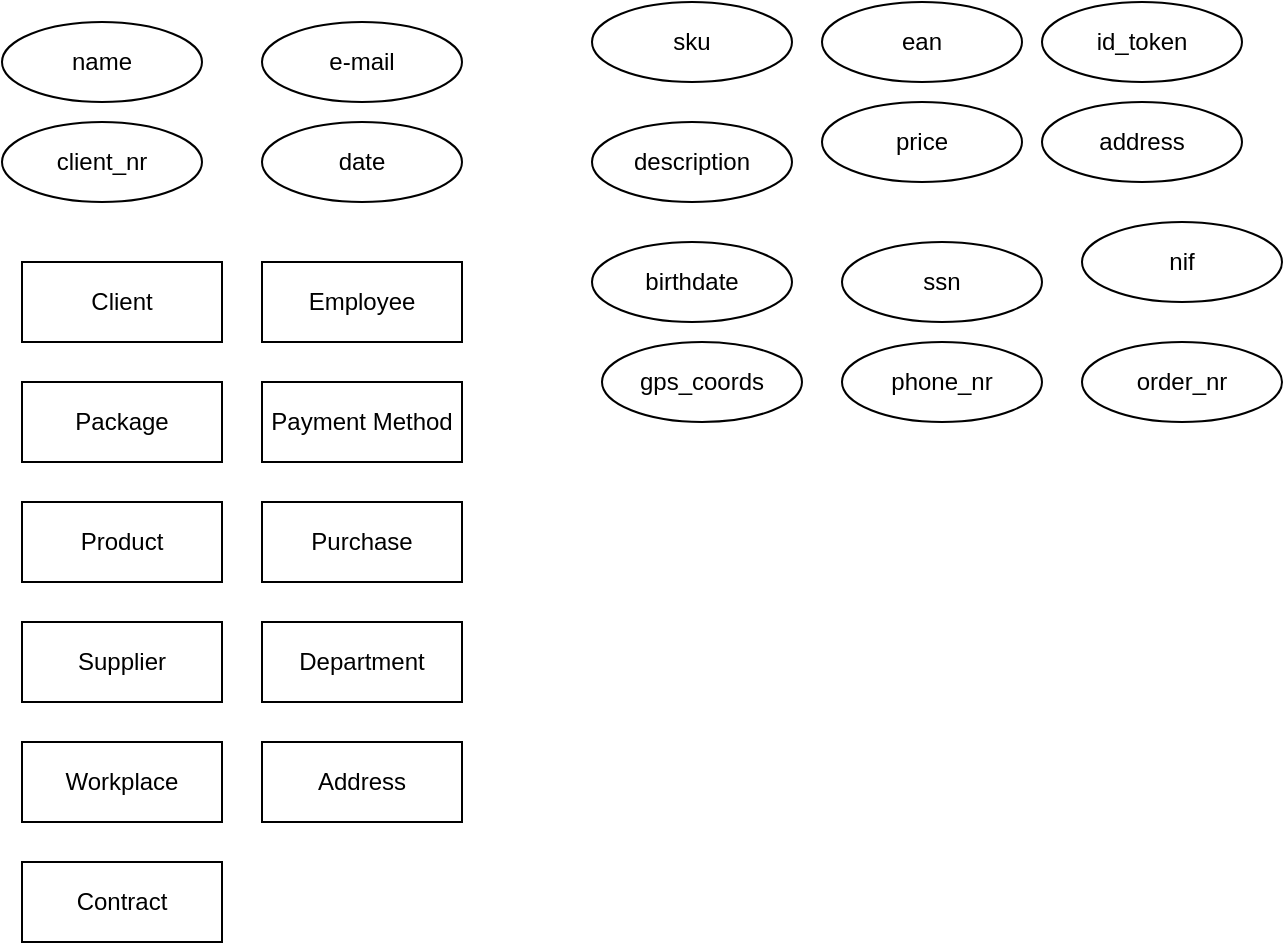 <mxfile version="21.2.9" type="device" pages="2">
  <diagram id="R2lEEEUBdFMjLlhIrx00" name="Page-1">
    <mxGraphModel dx="1434" dy="796" grid="1" gridSize="10" guides="1" tooltips="1" connect="1" arrows="1" fold="1" page="1" pageScale="1" pageWidth="850" pageHeight="1100" math="0" shadow="0" extFonts="Permanent Marker^https://fonts.googleapis.com/css?family=Permanent+Marker">
      <root>
        <mxCell id="0" />
        <mxCell id="1" parent="0" />
        <mxCell id="rqlcjRD2Wb6B74tPUmd8-22" value="Client" style="whiteSpace=wrap;html=1;align=center;" parent="1" vertex="1">
          <mxGeometry x="40" y="250" width="100" height="40" as="geometry" />
        </mxCell>
        <mxCell id="rqlcjRD2Wb6B74tPUmd8-23" value="name" style="ellipse;whiteSpace=wrap;html=1;align=center;" parent="1" vertex="1">
          <mxGeometry x="30" y="130" width="100" height="40" as="geometry" />
        </mxCell>
        <mxCell id="rqlcjRD2Wb6B74tPUmd8-24" value="e-mail" style="ellipse;whiteSpace=wrap;html=1;align=center;" parent="1" vertex="1">
          <mxGeometry x="160" y="130" width="100" height="40" as="geometry" />
        </mxCell>
        <mxCell id="rqlcjRD2Wb6B74tPUmd8-26" value="Package" style="whiteSpace=wrap;html=1;align=center;" parent="1" vertex="1">
          <mxGeometry x="40" y="310" width="100" height="40" as="geometry" />
        </mxCell>
        <mxCell id="rqlcjRD2Wb6B74tPUmd8-27" value="Product" style="whiteSpace=wrap;html=1;align=center;" parent="1" vertex="1">
          <mxGeometry x="40" y="370" width="100" height="40" as="geometry" />
        </mxCell>
        <mxCell id="rqlcjRD2Wb6B74tPUmd8-28" value="Payment Method" style="whiteSpace=wrap;html=1;align=center;" parent="1" vertex="1">
          <mxGeometry x="160" y="310" width="100" height="40" as="geometry" />
        </mxCell>
        <mxCell id="rqlcjRD2Wb6B74tPUmd8-29" value="Purchase" style="whiteSpace=wrap;html=1;align=center;" parent="1" vertex="1">
          <mxGeometry x="160" y="370" width="100" height="40" as="geometry" />
        </mxCell>
        <mxCell id="rqlcjRD2Wb6B74tPUmd8-30" value="Supplier" style="whiteSpace=wrap;html=1;align=center;" parent="1" vertex="1">
          <mxGeometry x="40" y="430" width="100" height="40" as="geometry" />
        </mxCell>
        <mxCell id="rqlcjRD2Wb6B74tPUmd8-31" value="Employee" style="whiteSpace=wrap;html=1;align=center;" parent="1" vertex="1">
          <mxGeometry x="160" y="250" width="100" height="40" as="geometry" />
        </mxCell>
        <mxCell id="rqlcjRD2Wb6B74tPUmd8-32" value="Department" style="whiteSpace=wrap;html=1;align=center;" parent="1" vertex="1">
          <mxGeometry x="160" y="430" width="100" height="40" as="geometry" />
        </mxCell>
        <mxCell id="rqlcjRD2Wb6B74tPUmd8-33" value="Workplace" style="whiteSpace=wrap;html=1;align=center;" parent="1" vertex="1">
          <mxGeometry x="40" y="490" width="100" height="40" as="geometry" />
        </mxCell>
        <mxCell id="rqlcjRD2Wb6B74tPUmd8-34" value="client_nr" style="ellipse;whiteSpace=wrap;html=1;align=center;" parent="1" vertex="1">
          <mxGeometry x="30" y="180" width="100" height="40" as="geometry" />
        </mxCell>
        <mxCell id="rqlcjRD2Wb6B74tPUmd8-35" value="date" style="ellipse;whiteSpace=wrap;html=1;align=center;" parent="1" vertex="1">
          <mxGeometry x="160" y="180" width="100" height="40" as="geometry" />
        </mxCell>
        <mxCell id="rqlcjRD2Wb6B74tPUmd8-36" value="sku" style="ellipse;whiteSpace=wrap;html=1;align=center;" parent="1" vertex="1">
          <mxGeometry x="325" y="120" width="100" height="40" as="geometry" />
        </mxCell>
        <mxCell id="rqlcjRD2Wb6B74tPUmd8-37" value="description" style="ellipse;whiteSpace=wrap;html=1;align=center;" parent="1" vertex="1">
          <mxGeometry x="325" y="180" width="100" height="40" as="geometry" />
        </mxCell>
        <mxCell id="rqlcjRD2Wb6B74tPUmd8-38" value="price" style="ellipse;whiteSpace=wrap;html=1;align=center;" parent="1" vertex="1">
          <mxGeometry x="440" y="170" width="100" height="40" as="geometry" />
        </mxCell>
        <mxCell id="rqlcjRD2Wb6B74tPUmd8-39" value="ean" style="ellipse;whiteSpace=wrap;html=1;align=center;" parent="1" vertex="1">
          <mxGeometry x="440" y="120" width="100" height="40" as="geometry" />
        </mxCell>
        <mxCell id="rqlcjRD2Wb6B74tPUmd8-40" value="id_token" style="ellipse;whiteSpace=wrap;html=1;align=center;" parent="1" vertex="1">
          <mxGeometry x="550" y="120" width="100" height="40" as="geometry" />
        </mxCell>
        <mxCell id="rqlcjRD2Wb6B74tPUmd8-41" value="birthdate" style="ellipse;whiteSpace=wrap;html=1;align=center;" parent="1" vertex="1">
          <mxGeometry x="325" y="240" width="100" height="40" as="geometry" />
        </mxCell>
        <mxCell id="rqlcjRD2Wb6B74tPUmd8-42" value="nif" style="ellipse;whiteSpace=wrap;html=1;align=center;" parent="1" vertex="1">
          <mxGeometry x="570" y="230" width="100" height="40" as="geometry" />
        </mxCell>
        <mxCell id="rqlcjRD2Wb6B74tPUmd8-43" value="ssn" style="ellipse;whiteSpace=wrap;html=1;align=center;" parent="1" vertex="1">
          <mxGeometry x="450" y="240" width="100" height="40" as="geometry" />
        </mxCell>
        <mxCell id="rqlcjRD2Wb6B74tPUmd8-45" value="address" style="ellipse;whiteSpace=wrap;html=1;align=center;" parent="1" vertex="1">
          <mxGeometry x="550" y="170" width="100" height="40" as="geometry" />
        </mxCell>
        <mxCell id="rqlcjRD2Wb6B74tPUmd8-47" value="gps_coords" style="ellipse;whiteSpace=wrap;html=1;align=center;" parent="1" vertex="1">
          <mxGeometry x="330" y="290" width="100" height="40" as="geometry" />
        </mxCell>
        <mxCell id="QmyhPEerQrhwBy7x9rSY-1" value="phone_nr" style="ellipse;whiteSpace=wrap;html=1;align=center;" vertex="1" parent="1">
          <mxGeometry x="450" y="290" width="100" height="40" as="geometry" />
        </mxCell>
        <mxCell id="nTR4MAPWXORbtsmNuFwr-2" value="Address" style="whiteSpace=wrap;html=1;align=center;" vertex="1" parent="1">
          <mxGeometry x="160" y="490" width="100" height="40" as="geometry" />
        </mxCell>
        <mxCell id="89TxU9MuDKIuasTceKYH-1" value="order_nr" style="ellipse;whiteSpace=wrap;html=1;align=center;" vertex="1" parent="1">
          <mxGeometry x="570" y="290" width="100" height="40" as="geometry" />
        </mxCell>
        <mxCell id="L9WDbDPnurCAFGdGnIee-1" value="Contract" style="whiteSpace=wrap;html=1;align=center;" vertex="1" parent="1">
          <mxGeometry x="40" y="550" width="100" height="40" as="geometry" />
        </mxCell>
      </root>
    </mxGraphModel>
  </diagram>
  <diagram id="8qCRcGmCOF4rFj097h6t" name="Página-2">
    <mxGraphModel dx="2261" dy="796" grid="1" gridSize="10" guides="1" tooltips="1" connect="1" arrows="1" fold="1" page="1" pageScale="1" pageWidth="827" pageHeight="1169" math="0" shadow="0">
      <root>
        <mxCell id="0" />
        <mxCell id="1" parent="0" />
        <mxCell id="54_bh6-1oMQ8IkkRyYgu-1" value="Client" style="whiteSpace=wrap;html=1;align=center;" vertex="1" parent="1">
          <mxGeometry x="-700" y="120" width="100" height="40" as="geometry" />
        </mxCell>
        <mxCell id="yRGEbFycDsyiz_T9nmF4-1" value="&lt;u&gt;e-mail&lt;/u&gt;" style="ellipse;whiteSpace=wrap;html=1;align=center;" vertex="1" parent="1">
          <mxGeometry x="-700" y="30" width="100" height="40" as="geometry" />
        </mxCell>
        <mxCell id="aHvqfRXxni2usZU7KU8_-1" value="&lt;u&gt;client_nr&lt;/u&gt;" style="ellipse;whiteSpace=wrap;html=1;align=center;" vertex="1" parent="1">
          <mxGeometry x="-810" y="40" width="100" height="40" as="geometry" />
        </mxCell>
        <mxCell id="aHvqfRXxni2usZU7KU8_-2" value="" style="endArrow=none;html=1;rounded=0;exitX=0.25;exitY=0;exitDx=0;exitDy=0;entryX=0.5;entryY=1;entryDx=0;entryDy=0;" edge="1" parent="1" source="54_bh6-1oMQ8IkkRyYgu-1" target="yRGEbFycDsyiz_T9nmF4-1">
          <mxGeometry width="50" height="50" relative="1" as="geometry">
            <mxPoint x="-640" y="120" as="sourcePoint" />
            <mxPoint x="-590" y="70" as="targetPoint" />
          </mxGeometry>
        </mxCell>
        <mxCell id="PVXVzk2ga0G63WjyYfwa-1" value="name" style="ellipse;whiteSpace=wrap;html=1;align=center;" vertex="1" parent="1">
          <mxGeometry x="-593" y="40" width="100" height="40" as="geometry" />
        </mxCell>
        <mxCell id="jD_CwOrF6JIPl7kdIr9d-1" value="phone_nr" style="ellipse;whiteSpace=wrap;html=1;align=center;" vertex="1" parent="1">
          <mxGeometry x="-533" y="90" width="100" height="40" as="geometry" />
        </mxCell>
        <mxCell id="jD_CwOrF6JIPl7kdIr9d-2" value="" style="endArrow=none;html=1;rounded=0;entryX=0;entryY=1;entryDx=0;entryDy=0;" edge="1" parent="1" source="54_bh6-1oMQ8IkkRyYgu-1" target="PVXVzk2ga0G63WjyYfwa-1">
          <mxGeometry width="50" height="50" relative="1" as="geometry">
            <mxPoint x="-600" y="135" as="sourcePoint" />
            <mxPoint x="-550" y="85" as="targetPoint" />
          </mxGeometry>
        </mxCell>
        <mxCell id="jD_CwOrF6JIPl7kdIr9d-3" value="" style="endArrow=none;html=1;rounded=0;exitX=1;exitY=0.25;exitDx=0;exitDy=0;" edge="1" parent="1" source="54_bh6-1oMQ8IkkRyYgu-1" target="jD_CwOrF6JIPl7kdIr9d-1">
          <mxGeometry width="50" height="50" relative="1" as="geometry">
            <mxPoint x="-620" y="150" as="sourcePoint" />
            <mxPoint x="-570" y="100" as="targetPoint" />
          </mxGeometry>
        </mxCell>
        <mxCell id="ku9MdV7ST4dIyvdVZiwi-1" value="Address" style="whiteSpace=wrap;html=1;align=center;" vertex="1" parent="1">
          <mxGeometry x="-730" y="180" width="100" height="40" as="geometry" />
        </mxCell>
        <mxCell id="ku9MdV7ST4dIyvdVZiwi-2" value="" style="endArrow=none;html=1;rounded=0;entryX=0.36;entryY=1;entryDx=0;entryDy=0;entryPerimeter=0;" edge="1" parent="1" source="ku9MdV7ST4dIyvdVZiwi-1" target="54_bh6-1oMQ8IkkRyYgu-1">
          <mxGeometry width="50" height="50" relative="1" as="geometry">
            <mxPoint x="-664" y="200" as="sourcePoint" />
            <mxPoint x="-615" y="180" as="targetPoint" />
          </mxGeometry>
        </mxCell>
        <mxCell id="zIF1-sFmZd1mGWzO1_YR-1" value="Package" style="whiteSpace=wrap;html=1;align=center;" vertex="1" parent="1">
          <mxGeometry x="40" y="120" width="100" height="40" as="geometry" />
        </mxCell>
        <mxCell id="VhAZq9kdq_vKJowKNHZd-1" value="date" style="ellipse;whiteSpace=wrap;html=1;align=center;" vertex="1" parent="1">
          <mxGeometry x="130" y="50" width="100" height="40" as="geometry" />
        </mxCell>
        <mxCell id="fus3A_ofQ-xXUpsNWHVn-1" value="order_nr" style="ellipse;whiteSpace=wrap;html=1;align=center;" vertex="1" parent="1">
          <mxGeometry x="10" y="50" width="100" height="40" as="geometry" />
        </mxCell>
        <mxCell id="fus3A_ofQ-xXUpsNWHVn-2" value="" style="endArrow=none;html=1;rounded=0;entryX=0;entryY=1;entryDx=0;entryDy=0;" edge="1" parent="1" target="VhAZq9kdq_vKJowKNHZd-1">
          <mxGeometry width="50" height="50" relative="1" as="geometry">
            <mxPoint x="120" y="120" as="sourcePoint" />
            <mxPoint x="160" y="80" as="targetPoint" />
          </mxGeometry>
        </mxCell>
        <mxCell id="fus3A_ofQ-xXUpsNWHVn-3" value="" style="endArrow=none;html=1;rounded=0;" edge="1" parent="1" source="zIF1-sFmZd1mGWzO1_YR-1">
          <mxGeometry width="50" height="50" relative="1" as="geometry">
            <mxPoint x="10" y="140" as="sourcePoint" />
            <mxPoint x="60" y="90" as="targetPoint" />
          </mxGeometry>
        </mxCell>
        <mxCell id="YWGquo0lC3HLDpw0cS1s-1" value="Payment Method" style="whiteSpace=wrap;html=1;align=center;" vertex="1" parent="1">
          <mxGeometry x="520" y="330" width="100" height="40" as="geometry" />
        </mxCell>
        <mxCell id="YWGquo0lC3HLDpw0cS1s-2" value="name" style="ellipse;whiteSpace=wrap;html=1;align=center;" vertex="1" parent="1">
          <mxGeometry x="670" y="290" width="100" height="40" as="geometry" />
        </mxCell>
        <mxCell id="YWGquo0lC3HLDpw0cS1s-3" value="" style="endArrow=none;html=1;rounded=0;entryX=0;entryY=0.5;entryDx=0;entryDy=0;exitX=1;exitY=0;exitDx=0;exitDy=0;" edge="1" parent="1" source="YWGquo0lC3HLDpw0cS1s-1">
          <mxGeometry width="50" height="50" relative="1" as="geometry">
            <mxPoint x="600" y="335" as="sourcePoint" />
            <mxPoint x="670" y="310" as="targetPoint" />
          </mxGeometry>
        </mxCell>
        <mxCell id="6Z6Kn-SmLZc3mSp6tz2t-1" value="id_token" style="ellipse;whiteSpace=wrap;html=1;align=center;" vertex="1" parent="1">
          <mxGeometry x="670" y="370" width="100" height="40" as="geometry" />
        </mxCell>
        <mxCell id="6Z6Kn-SmLZc3mSp6tz2t-2" value="" style="endArrow=none;html=1;rounded=0;entryX=0;entryY=0.5;entryDx=0;entryDy=0;" edge="1" parent="1" target="6Z6Kn-SmLZc3mSp6tz2t-1">
          <mxGeometry width="50" height="50" relative="1" as="geometry">
            <mxPoint x="610" y="370" as="sourcePoint" />
            <mxPoint x="660" y="350" as="targetPoint" />
          </mxGeometry>
        </mxCell>
        <mxCell id="gmhd0WoPo1i5jf-XHKNB-1" value="Product" style="whiteSpace=wrap;html=1;align=center;" vertex="1" parent="1">
          <mxGeometry x="-493" y="460" width="100" height="40" as="geometry" />
        </mxCell>
        <mxCell id="HvnsjwU_tgJl0v8g10kq-1" value="&lt;u&gt;sku&lt;/u&gt;" style="ellipse;whiteSpace=wrap;html=1;align=center;" vertex="1" parent="1">
          <mxGeometry x="-373" y="390" width="100" height="40" as="geometry" />
        </mxCell>
        <mxCell id="HvnsjwU_tgJl0v8g10kq-2" value="name" style="ellipse;whiteSpace=wrap;html=1;align=center;" vertex="1" parent="1">
          <mxGeometry x="-353" y="450" width="100" height="40" as="geometry" />
        </mxCell>
        <mxCell id="a0uIcc1W89zvRtZt0gqE-1" value="description" style="ellipse;whiteSpace=wrap;html=1;align=center;" vertex="1" parent="1">
          <mxGeometry x="-493" y="380" width="100" height="40" as="geometry" />
        </mxCell>
        <mxCell id="wFGoBrplBaFIWS9Vu0eB-1" value="price" style="ellipse;whiteSpace=wrap;html=1;align=center;" vertex="1" parent="1">
          <mxGeometry x="-383" y="520" width="100" height="40" as="geometry" />
        </mxCell>
        <mxCell id="46w5EHlPqLXBW7jBuaED-1" value="" style="endArrow=none;html=1;rounded=0;entryX=0.5;entryY=1;entryDx=0;entryDy=0;" edge="1" parent="1" target="a0uIcc1W89zvRtZt0gqE-1">
          <mxGeometry width="50" height="50" relative="1" as="geometry">
            <mxPoint x="-468" y="460" as="sourcePoint" />
            <mxPoint x="-418" y="410" as="targetPoint" />
          </mxGeometry>
        </mxCell>
        <mxCell id="46w5EHlPqLXBW7jBuaED-2" value="" style="endArrow=none;html=1;rounded=0;" edge="1" parent="1">
          <mxGeometry width="50" height="50" relative="1" as="geometry">
            <mxPoint x="-403" y="460" as="sourcePoint" />
            <mxPoint x="-363" y="420" as="targetPoint" />
          </mxGeometry>
        </mxCell>
        <mxCell id="46w5EHlPqLXBW7jBuaED-3" value="" style="endArrow=none;html=1;rounded=0;entryX=0;entryY=0.5;entryDx=0;entryDy=0;" edge="1" parent="1" target="HvnsjwU_tgJl0v8g10kq-2">
          <mxGeometry width="50" height="50" relative="1" as="geometry">
            <mxPoint x="-393" y="480" as="sourcePoint" />
            <mxPoint x="-343" y="430" as="targetPoint" />
          </mxGeometry>
        </mxCell>
        <mxCell id="46w5EHlPqLXBW7jBuaED-4" value="" style="endArrow=none;html=1;rounded=0;" edge="1" parent="1" target="wFGoBrplBaFIWS9Vu0eB-1">
          <mxGeometry width="50" height="50" relative="1" as="geometry">
            <mxPoint x="-423" y="500" as="sourcePoint" />
            <mxPoint x="-373" y="450" as="targetPoint" />
          </mxGeometry>
        </mxCell>
        <mxCell id="J_gct4WKO3h9TqhabnRm-1" value="ean" style="ellipse;whiteSpace=wrap;html=1;align=center;" vertex="1" parent="1">
          <mxGeometry x="-573" y="520" width="100" height="40" as="geometry" />
        </mxCell>
        <mxCell id="J_gct4WKO3h9TqhabnRm-2" value="" style="endArrow=none;html=1;rounded=0;entryX=0;entryY=0.75;entryDx=0;entryDy=0;" edge="1" parent="1" target="gmhd0WoPo1i5jf-XHKNB-1">
          <mxGeometry width="50" height="50" relative="1" as="geometry">
            <mxPoint x="-513" y="520" as="sourcePoint" />
            <mxPoint x="-463" y="470" as="targetPoint" />
          </mxGeometry>
        </mxCell>
        <mxCell id="6XBY88Ic3IugKkJA0Mb7-1" value="Supplier" style="whiteSpace=wrap;html=1;align=center;" vertex="1" parent="1">
          <mxGeometry x="110" y="450" width="100" height="40" as="geometry" />
        </mxCell>
        <mxCell id="6XBY88Ic3IugKkJA0Mb7-2" value="name" style="ellipse;whiteSpace=wrap;html=1;align=center;" vertex="1" parent="1">
          <mxGeometry x="240" y="400" width="100" height="40" as="geometry" />
        </mxCell>
        <mxCell id="edwFWHqzeMm4GOHZCuRB-1" value="nif" style="ellipse;whiteSpace=wrap;html=1;align=center;" vertex="1" parent="1">
          <mxGeometry x="240" y="490" width="100" height="40" as="geometry" />
        </mxCell>
        <mxCell id="edwFWHqzeMm4GOHZCuRB-2" value="" style="endArrow=none;html=1;rounded=0;entryX=0;entryY=0.5;entryDx=0;entryDy=0;" edge="1" parent="1" target="6XBY88Ic3IugKkJA0Mb7-2">
          <mxGeometry width="50" height="50" relative="1" as="geometry">
            <mxPoint x="190" y="450" as="sourcePoint" />
            <mxPoint x="240" y="400" as="targetPoint" />
          </mxGeometry>
        </mxCell>
        <mxCell id="edwFWHqzeMm4GOHZCuRB-3" value="" style="endArrow=none;html=1;rounded=0;entryX=0;entryY=0.5;entryDx=0;entryDy=0;" edge="1" parent="1" target="edwFWHqzeMm4GOHZCuRB-1">
          <mxGeometry width="50" height="50" relative="1" as="geometry">
            <mxPoint x="210" y="490" as="sourcePoint" />
            <mxPoint x="260" y="440" as="targetPoint" />
          </mxGeometry>
        </mxCell>
        <mxCell id="qWf9jR-Rdo36MzmohCjE-1" value="Contract" style="whiteSpace=wrap;html=1;align=center;" vertex="1" parent="1">
          <mxGeometry x="80" y="380" width="100" height="40" as="geometry" />
        </mxCell>
        <mxCell id="qWf9jR-Rdo36MzmohCjE-2" value="" style="endArrow=none;html=1;rounded=0;" edge="1" parent="1" source="6XBY88Ic3IugKkJA0Mb7-1">
          <mxGeometry width="50" height="50" relative="1" as="geometry">
            <mxPoint x="90" y="470" as="sourcePoint" />
            <mxPoint x="140" y="420" as="targetPoint" />
          </mxGeometry>
        </mxCell>
        <mxCell id="uIjj79Ns8Ux3DjV1TIqL-1" value="Employee" style="whiteSpace=wrap;html=1;align=center;" vertex="1" parent="1">
          <mxGeometry x="-643" y="920" width="100" height="40" as="geometry" />
        </mxCell>
        <mxCell id="uIjj79Ns8Ux3DjV1TIqL-2" value="name" style="ellipse;whiteSpace=wrap;html=1;align=center;" vertex="1" parent="1">
          <mxGeometry x="-533" y="850" width="100" height="40" as="geometry" />
        </mxCell>
        <mxCell id="uIjj79Ns8Ux3DjV1TIqL-3" value="" style="endArrow=none;html=1;rounded=0;" edge="1" parent="1">
          <mxGeometry width="50" height="50" relative="1" as="geometry">
            <mxPoint x="-563" y="920" as="sourcePoint" />
            <mxPoint x="-523" y="880" as="targetPoint" />
          </mxGeometry>
        </mxCell>
        <mxCell id="H-fQ_DOUVkPlajtHrgme-1" value="birthdate" style="ellipse;whiteSpace=wrap;html=1;align=center;" vertex="1" parent="1">
          <mxGeometry x="-513" y="910" width="100" height="40" as="geometry" />
        </mxCell>
        <mxCell id="TVfA75WVckYDDB1UDJfP-1" value="nif" style="ellipse;whiteSpace=wrap;html=1;align=center;" vertex="1" parent="1">
          <mxGeometry x="-683" y="850" width="100" height="40" as="geometry" />
        </mxCell>
        <mxCell id="gR6BaFZrmbdB83TJWghy-1" value="ssn" style="ellipse;whiteSpace=wrap;html=1;align=center;" vertex="1" parent="1">
          <mxGeometry x="-773" y="900" width="100" height="40" as="geometry" />
        </mxCell>
        <mxCell id="gR6BaFZrmbdB83TJWghy-2" value="" style="endArrow=none;html=1;rounded=0;entryX=0.6;entryY=1;entryDx=0;entryDy=0;entryPerimeter=0;" edge="1" parent="1" target="TVfA75WVckYDDB1UDJfP-1">
          <mxGeometry width="50" height="50" relative="1" as="geometry">
            <mxPoint x="-628" y="920" as="sourcePoint" />
            <mxPoint x="-578" y="870" as="targetPoint" />
          </mxGeometry>
        </mxCell>
        <mxCell id="gR6BaFZrmbdB83TJWghy-3" value="" style="endArrow=none;html=1;rounded=0;exitX=0.5;exitY=1;exitDx=0;exitDy=0;" edge="1" parent="1" source="gR6BaFZrmbdB83TJWghy-1">
          <mxGeometry width="50" height="50" relative="1" as="geometry">
            <mxPoint x="-693" y="990" as="sourcePoint" />
            <mxPoint x="-643" y="940" as="targetPoint" />
          </mxGeometry>
        </mxCell>
        <mxCell id="gR6BaFZrmbdB83TJWghy-4" value="" style="endArrow=none;html=1;rounded=0;entryX=0.06;entryY=0.725;entryDx=0;entryDy=0;entryPerimeter=0;" edge="1" parent="1" target="H-fQ_DOUVkPlajtHrgme-1">
          <mxGeometry width="50" height="50" relative="1" as="geometry">
            <mxPoint x="-543" y="960" as="sourcePoint" />
            <mxPoint x="-513" y="930" as="targetPoint" />
          </mxGeometry>
        </mxCell>
        <mxCell id="uhiNxrFIDZ629KCk4GYJ-1" value="Department" style="whiteSpace=wrap;html=1;align=center;" vertex="1" parent="1">
          <mxGeometry x="-733" y="990" width="100" height="40" as="geometry" />
        </mxCell>
        <mxCell id="uhiNxrFIDZ629KCk4GYJ-2" value="" style="endArrow=none;html=1;rounded=0;entryX=0;entryY=1;entryDx=0;entryDy=0;exitX=0.66;exitY=0;exitDx=0;exitDy=0;exitPerimeter=0;" edge="1" parent="1" source="uhiNxrFIDZ629KCk4GYJ-1" target="uIjj79Ns8Ux3DjV1TIqL-1">
          <mxGeometry width="50" height="50" relative="1" as="geometry">
            <mxPoint x="-673" y="990" as="sourcePoint" />
            <mxPoint x="-623" y="940" as="targetPoint" />
          </mxGeometry>
        </mxCell>
        <mxCell id="nNUo67NE3kjlWAvRn8E0-1" value="Workplace" style="whiteSpace=wrap;html=1;align=center;" vertex="1" parent="1">
          <mxGeometry x="510" y="725" width="100" height="40" as="geometry" />
        </mxCell>
        <mxCell id="nNUo67NE3kjlWAvRn8E0-2" value="" style="endArrow=none;html=1;rounded=0;exitX=0;exitY=0.25;exitDx=0;exitDy=0;entryX=0.67;entryY=0.95;entryDx=0;entryDy=0;entryPerimeter=0;" edge="1" parent="1" source="nNUo67NE3kjlWAvRn8E0-1" target="nNUo67NE3kjlWAvRn8E0-3">
          <mxGeometry width="50" height="50" relative="1" as="geometry">
            <mxPoint x="520" y="725" as="sourcePoint" />
            <mxPoint x="480" y="685" as="targetPoint" />
          </mxGeometry>
        </mxCell>
        <mxCell id="nNUo67NE3kjlWAvRn8E0-3" value="Address" style="whiteSpace=wrap;html=1;align=center;" vertex="1" parent="1">
          <mxGeometry x="420" y="670" width="100" height="40" as="geometry" />
        </mxCell>
        <mxCell id="nNUo67NE3kjlWAvRn8E0-9" value="" style="endArrow=none;html=1;rounded=0;exitX=0;exitY=0.25;exitDx=0;exitDy=0;entryX=0.67;entryY=0.975;entryDx=0;entryDy=0;entryPerimeter=0;" edge="1" parent="1" source="54_bh6-1oMQ8IkkRyYgu-1" target="aHvqfRXxni2usZU7KU8_-1">
          <mxGeometry width="50" height="50" relative="1" as="geometry">
            <mxPoint x="-783" y="120" as="sourcePoint" />
            <mxPoint x="-733" y="70" as="targetPoint" />
          </mxGeometry>
        </mxCell>
        <mxCell id="YK8xivvncJbw85ejbckL-1" style="edgeStyle=orthogonalEdgeStyle;rounded=0;orthogonalLoop=1;jettySize=auto;html=1;entryX=0;entryY=0.5;entryDx=0;entryDy=0;exitX=1;exitY=0.75;exitDx=0;exitDy=0;" edge="1" parent="1" source="54_bh6-1oMQ8IkkRyYgu-1" target="nNUo67NE3kjlWAvRn8E0-10">
          <mxGeometry relative="1" as="geometry">
            <Array as="points">
              <mxPoint x="-290" y="150" />
              <mxPoint x="-290" y="110" />
            </Array>
          </mxGeometry>
        </mxCell>
        <mxCell id="nNUo67NE3kjlWAvRn8E0-10" value="Relationship" style="shape=rhombus;perimeter=rhombusPerimeter;whiteSpace=wrap;html=1;align=center;" vertex="1" parent="1">
          <mxGeometry x="-273" y="80" width="120" height="60" as="geometry" />
        </mxCell>
      </root>
    </mxGraphModel>
  </diagram>
</mxfile>
